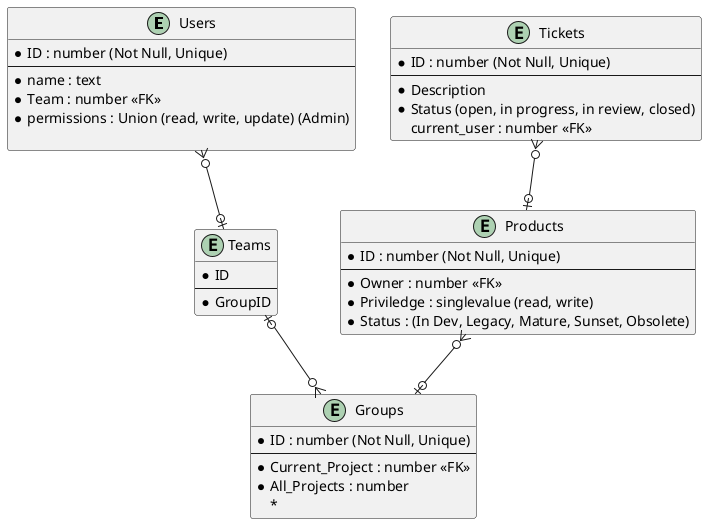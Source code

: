 @startuml Dashboard Model

entity Users {
    * ID : number (Not Null, Unique)
    --
    * name : text
    * Team : number <<FK>>
    * permissions : Union (read, write, update) (Admin)

}

entity Tickets{
    * ID : number (Not Null, Unique)
    --
    * Description
    * Status (open, in progress, in review, closed)
    current_user : number <<FK>>
}

entity Teams {
    * ID
    --
    *GroupID 
}

entity Groups{
    * ID : number (Not Null, Unique)
    --
    * Current_Project : number <<FK>>
    * All_Projects : number
    * 
}

entity Products{
    * ID : number (Not Null, Unique)
    --
    * Owner : number <<FK>>
    * Priviledge : singlevalue (read, write)
    * Status : (In Dev, Legacy, Mature, Sunset, Obsolete) 
}



Users }o--o| Teams

Teams |o--o{ Groups

Products }o--o| Groups

Tickets }o--o| Products




@enduml